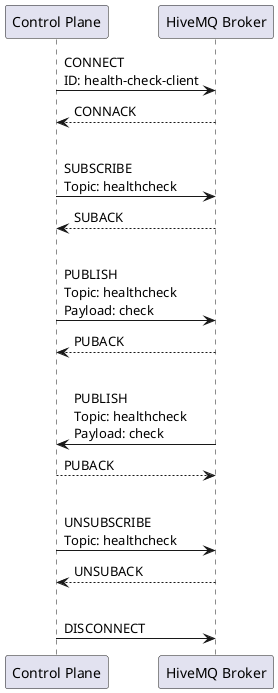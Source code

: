 @startuml
participant "Control Plane" as cp
participant "HiveMQ Broker" as broker

cp -> broker: CONNECT\nID: health-check-client
broker --> cp: CONNACK
|||
cp -> broker: SUBSCRIBE\nTopic: healthcheck
broker --> cp: SUBACK
|||
cp -> broker: PUBLISH\nTopic: healthcheck\nPayload: check
broker --> cp: PUBACK
|||
broker -> cp: PUBLISH\nTopic: healthcheck\nPayload: check
cp --> broker: PUBACK
|||
cp -> broker: UNSUBSCRIBE\nTopic: healthcheck
broker --> cp: UNSUBACK

|||
cp -> broker: DISCONNECT
@enduml
